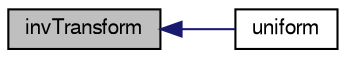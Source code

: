 digraph "invTransform"
{
  bgcolor="transparent";
  edge [fontname="FreeSans",fontsize="10",labelfontname="FreeSans",labelfontsize="10"];
  node [fontname="FreeSans",fontsize="10",shape=record];
  rankdir="LR";
  Node685 [label="invTransform",height=0.2,width=0.4,color="black", fillcolor="grey75", style="filled", fontcolor="black"];
  Node685 -> Node686 [dir="back",color="midnightblue",fontsize="10",style="solid",fontname="FreeSans"];
  Node686 [label="uniform",height=0.2,width=0.4,color="black",URL="$a24994.html#a07776dba5bdac153fd054c4e6b1d5a3b",tooltip="Return true if the rotation tensor is uniform. "];
}
